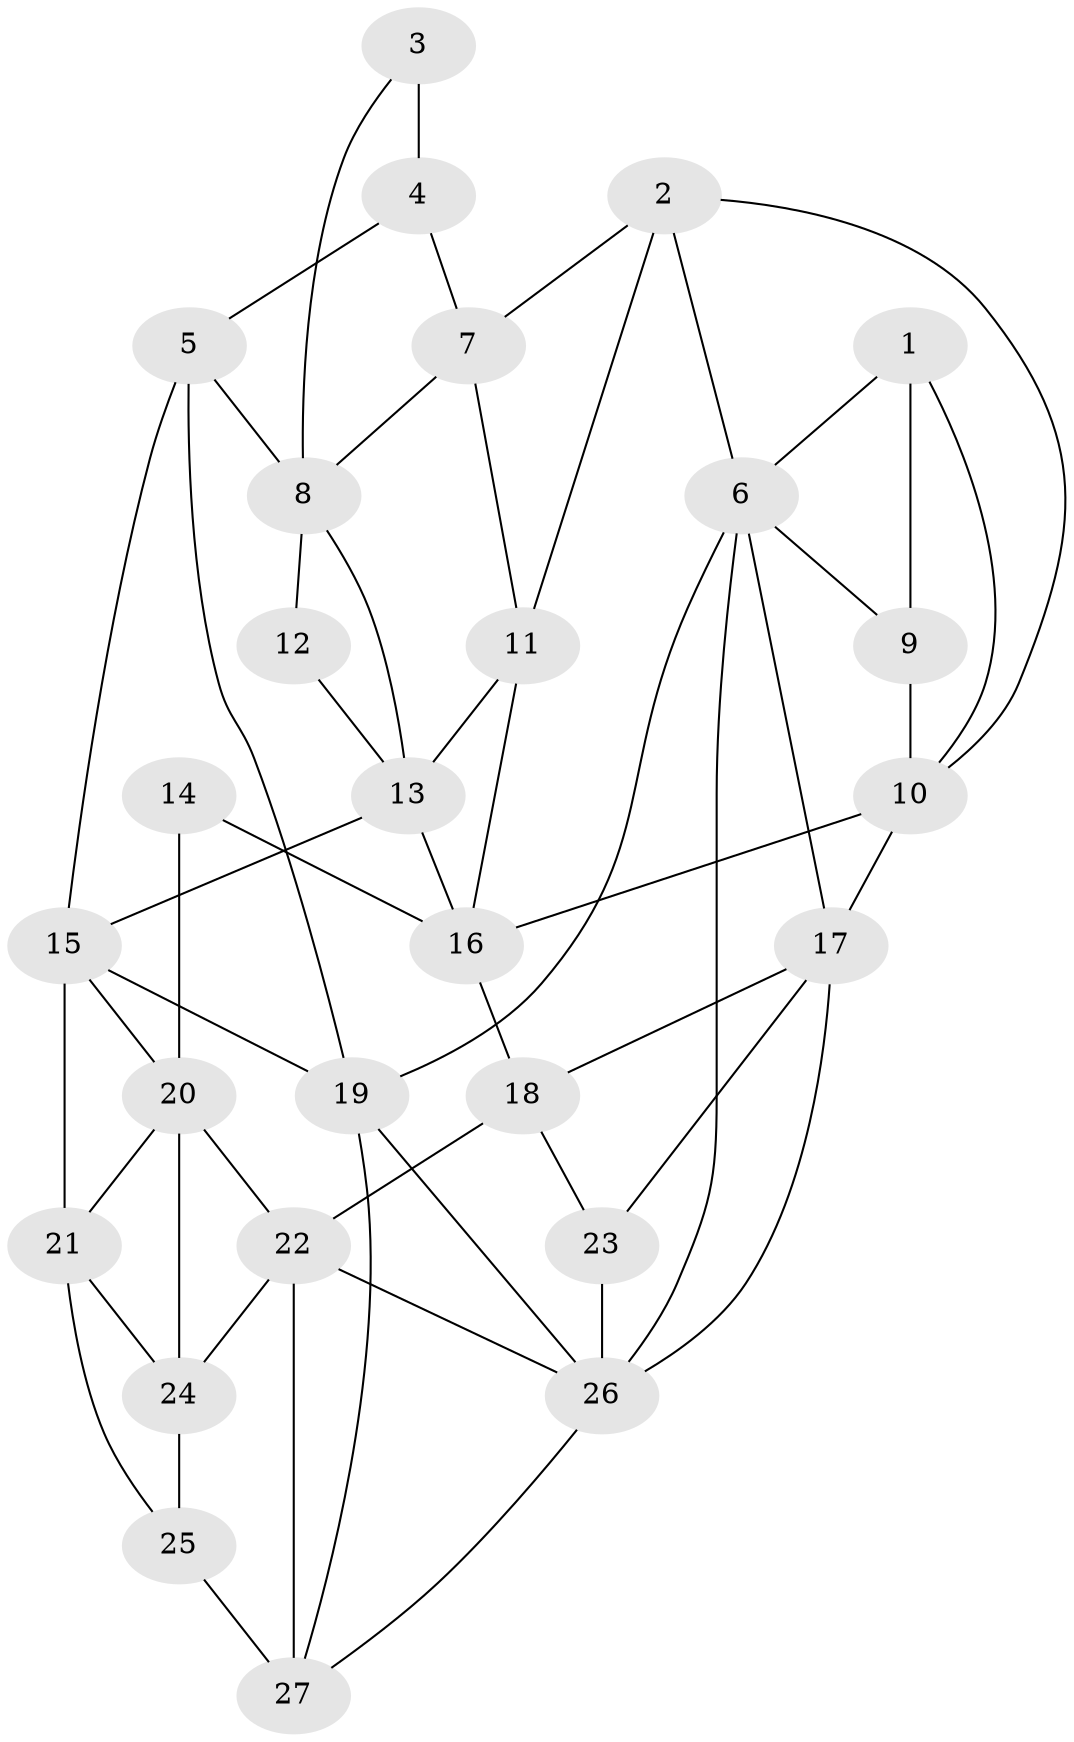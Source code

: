 // original degree distribution, {3: 0.022988505747126436, 4: 0.20689655172413793, 5: 0.5977011494252874, 6: 0.1724137931034483}
// Generated by graph-tools (version 1.1) at 2025/38/03/04/25 23:38:35]
// undirected, 27 vertices, 55 edges
graph export_dot {
  node [color=gray90,style=filled];
  1;
  2;
  3;
  4;
  5;
  6;
  7;
  8;
  9;
  10;
  11;
  12;
  13;
  14;
  15;
  16;
  17;
  18;
  19;
  20;
  21;
  22;
  23;
  24;
  25;
  26;
  27;
  1 -- 6 [weight=1.0];
  1 -- 9 [weight=2.0];
  1 -- 10 [weight=1.0];
  2 -- 6 [weight=1.0];
  2 -- 7 [weight=1.0];
  2 -- 10 [weight=1.0];
  2 -- 11 [weight=1.0];
  3 -- 4 [weight=2.0];
  3 -- 8 [weight=1.0];
  4 -- 5 [weight=2.0];
  4 -- 7 [weight=1.0];
  5 -- 8 [weight=1.0];
  5 -- 15 [weight=1.0];
  5 -- 19 [weight=1.0];
  6 -- 9 [weight=1.0];
  6 -- 17 [weight=1.0];
  6 -- 19 [weight=1.0];
  6 -- 26 [weight=1.0];
  7 -- 8 [weight=1.0];
  7 -- 11 [weight=1.0];
  8 -- 12 [weight=1.0];
  8 -- 13 [weight=1.0];
  9 -- 10 [weight=1.0];
  10 -- 16 [weight=1.0];
  10 -- 17 [weight=1.0];
  11 -- 13 [weight=1.0];
  11 -- 16 [weight=1.0];
  12 -- 13 [weight=2.0];
  13 -- 15 [weight=1.0];
  13 -- 16 [weight=1.0];
  14 -- 16 [weight=2.0];
  14 -- 20 [weight=2.0];
  15 -- 19 [weight=2.0];
  15 -- 20 [weight=1.0];
  15 -- 21 [weight=1.0];
  16 -- 18 [weight=1.0];
  17 -- 18 [weight=2.0];
  17 -- 23 [weight=1.0];
  17 -- 26 [weight=1.0];
  18 -- 22 [weight=1.0];
  18 -- 23 [weight=1.0];
  19 -- 26 [weight=1.0];
  19 -- 27 [weight=1.0];
  20 -- 21 [weight=1.0];
  20 -- 22 [weight=1.0];
  20 -- 24 [weight=1.0];
  21 -- 24 [weight=1.0];
  21 -- 25 [weight=1.0];
  22 -- 24 [weight=1.0];
  22 -- 26 [weight=1.0];
  22 -- 27 [weight=2.0];
  23 -- 26 [weight=2.0];
  24 -- 25 [weight=1.0];
  25 -- 27 [weight=2.0];
  26 -- 27 [weight=1.0];
}
